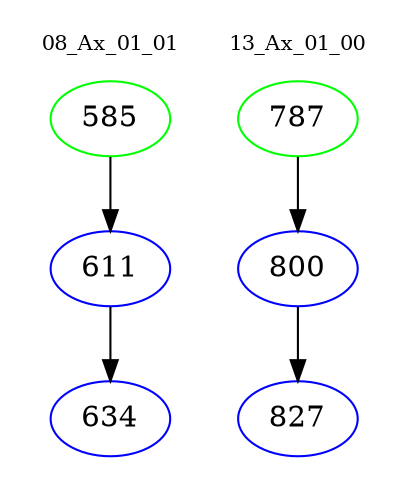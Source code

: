 digraph{
subgraph cluster_0 {
color = white
label = "08_Ax_01_01";
fontsize=10;
T0_585 [label="585", color="green"]
T0_585 -> T0_611 [color="black"]
T0_611 [label="611", color="blue"]
T0_611 -> T0_634 [color="black"]
T0_634 [label="634", color="blue"]
}
subgraph cluster_1 {
color = white
label = "13_Ax_01_00";
fontsize=10;
T1_787 [label="787", color="green"]
T1_787 -> T1_800 [color="black"]
T1_800 [label="800", color="blue"]
T1_800 -> T1_827 [color="black"]
T1_827 [label="827", color="blue"]
}
}

